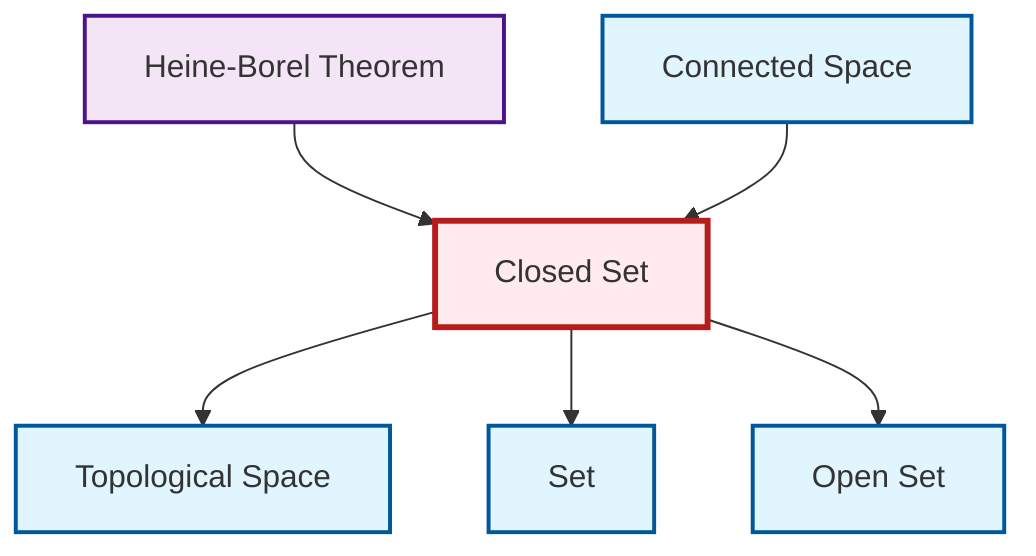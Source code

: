 graph TD
    classDef definition fill:#e1f5fe,stroke:#01579b,stroke-width:2px
    classDef theorem fill:#f3e5f5,stroke:#4a148c,stroke-width:2px
    classDef axiom fill:#fff3e0,stroke:#e65100,stroke-width:2px
    classDef example fill:#e8f5e9,stroke:#1b5e20,stroke-width:2px
    classDef current fill:#ffebee,stroke:#b71c1c,stroke-width:3px
    def-closed-set["Closed Set"]:::definition
    def-set["Set"]:::definition
    def-connected["Connected Space"]:::definition
    def-open-set["Open Set"]:::definition
    def-topological-space["Topological Space"]:::definition
    thm-heine-borel["Heine-Borel Theorem"]:::theorem
    thm-heine-borel --> def-closed-set
    def-closed-set --> def-topological-space
    def-closed-set --> def-set
    def-connected --> def-closed-set
    def-closed-set --> def-open-set
    class def-closed-set current